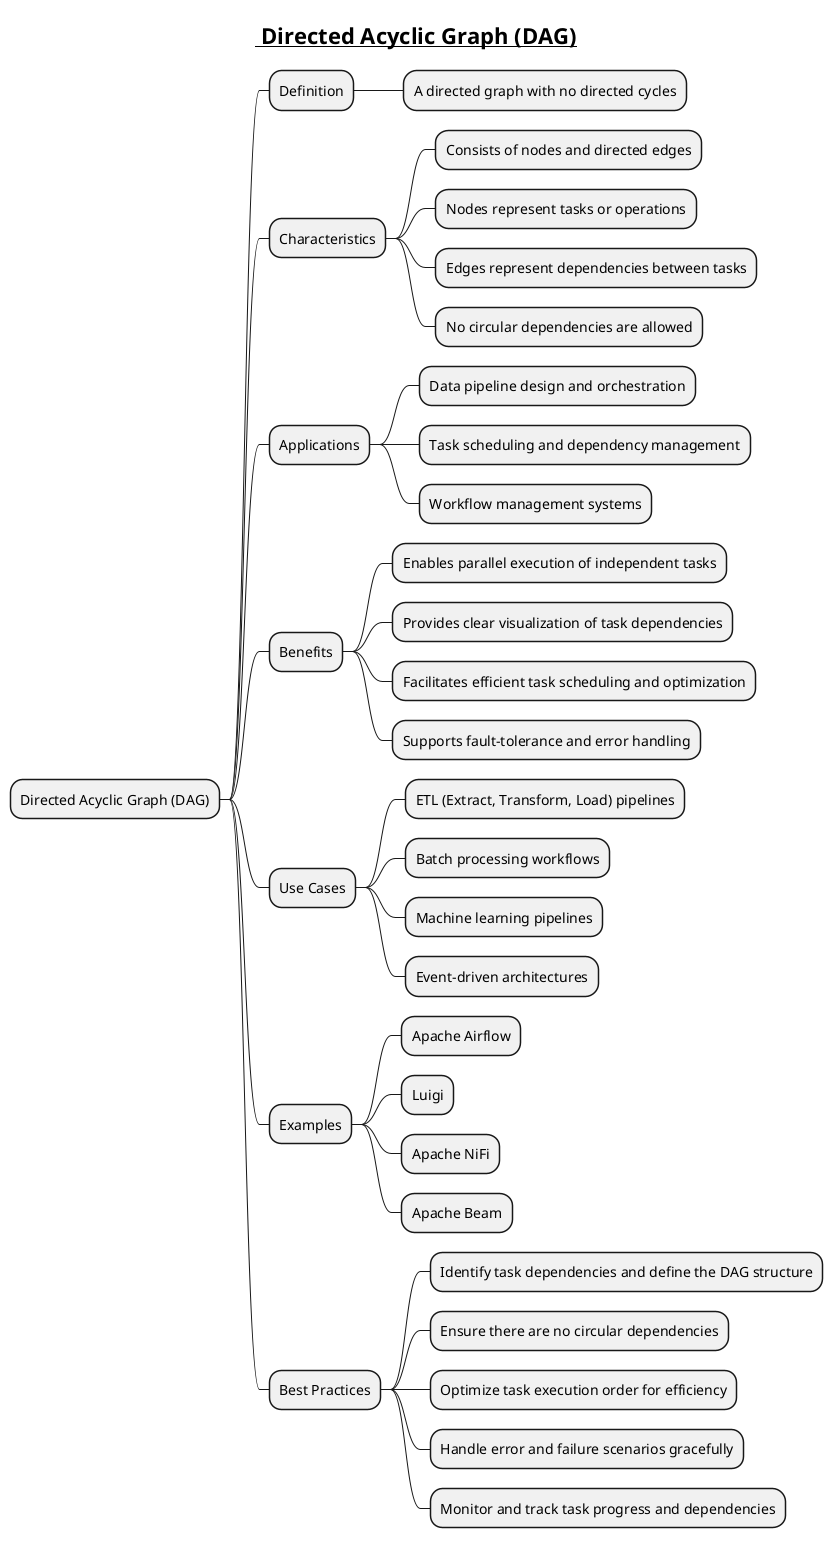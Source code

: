 @startmindmap
title =__ Directed Acyclic Graph (DAG)__
* Directed Acyclic Graph (DAG)
** Definition
*** A directed graph with no directed cycles
** Characteristics
*** Consists of nodes and directed edges
*** Nodes represent tasks or operations
*** Edges represent dependencies between tasks
*** No circular dependencies are allowed
** Applications
*** Data pipeline design and orchestration
*** Task scheduling and dependency management
*** Workflow management systems
** Benefits
*** Enables parallel execution of independent tasks
*** Provides clear visualization of task dependencies
*** Facilitates efficient task scheduling and optimization
*** Supports fault-tolerance and error handling
** Use Cases
*** ETL (Extract, Transform, Load) pipelines
*** Batch processing workflows
*** Machine learning pipelines
*** Event-driven architectures
** Examples
*** Apache Airflow
*** Luigi
*** Apache NiFi
*** Apache Beam
** Best Practices
*** Identify task dependencies and define the DAG structure
*** Ensure there are no circular dependencies
*** Optimize task execution order for efficiency
*** Handle error and failure scenarios gracefully
*** Monitor and track task progress and dependencies
@endmindmap
